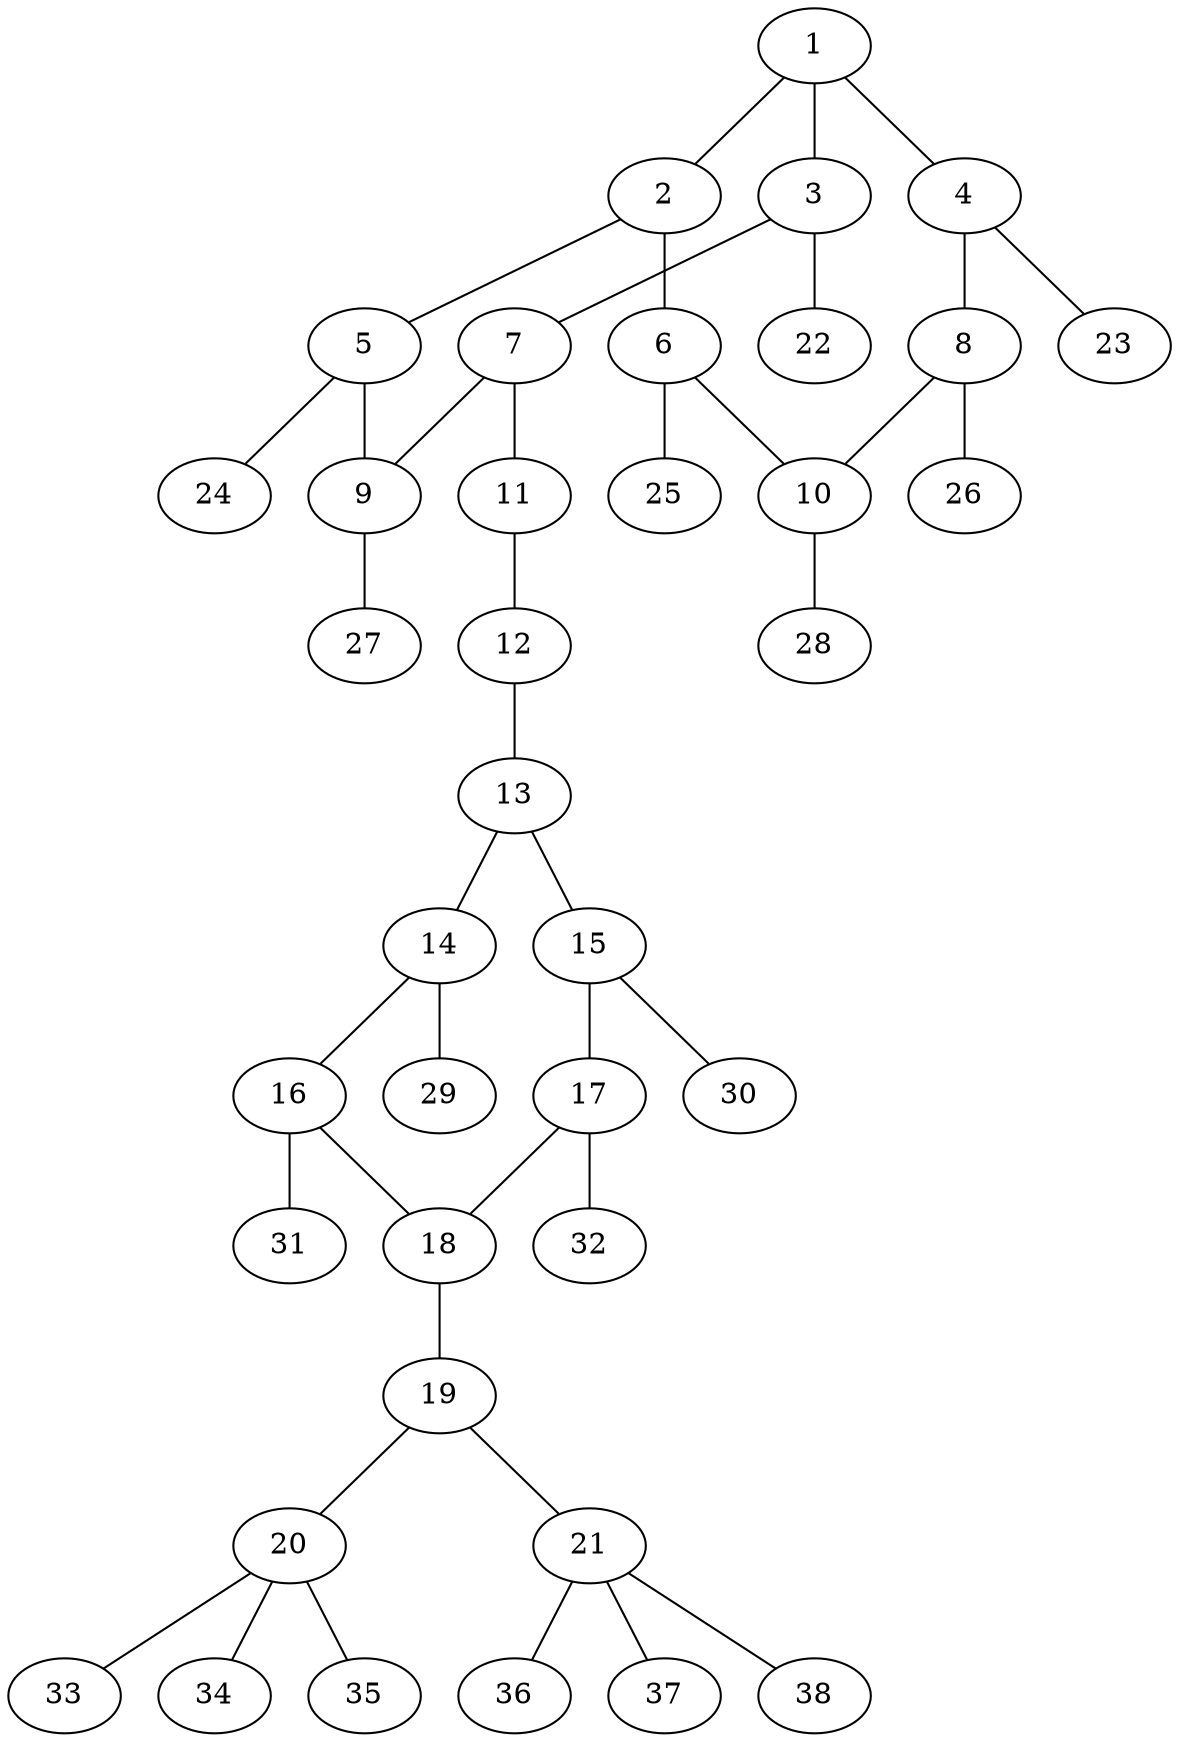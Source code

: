 graph molecule_2734 {
	1	 [chem=C];
	2	 [chem=C];
	1 -- 2	 [valence=1];
	3	 [chem=C];
	1 -- 3	 [valence=2];
	4	 [chem=C];
	1 -- 4	 [valence=1];
	5	 [chem=C];
	2 -- 5	 [valence=2];
	6	 [chem=C];
	2 -- 6	 [valence=1];
	7	 [chem=C];
	3 -- 7	 [valence=1];
	22	 [chem=H];
	3 -- 22	 [valence=1];
	8	 [chem=C];
	4 -- 8	 [valence=2];
	23	 [chem=H];
	4 -- 23	 [valence=1];
	9	 [chem=C];
	5 -- 9	 [valence=1];
	24	 [chem=H];
	5 -- 24	 [valence=1];
	10	 [chem=C];
	6 -- 10	 [valence=2];
	25	 [chem=H];
	6 -- 25	 [valence=1];
	7 -- 9	 [valence=2];
	11	 [chem=N];
	7 -- 11	 [valence=1];
	8 -- 10	 [valence=1];
	26	 [chem=H];
	8 -- 26	 [valence=1];
	27	 [chem=H];
	9 -- 27	 [valence=1];
	28	 [chem=H];
	10 -- 28	 [valence=1];
	12	 [chem=N];
	11 -- 12	 [valence=2];
	13	 [chem=C];
	12 -- 13	 [valence=1];
	14	 [chem=C];
	13 -- 14	 [valence=2];
	15	 [chem=C];
	13 -- 15	 [valence=1];
	16	 [chem=C];
	14 -- 16	 [valence=1];
	29	 [chem=H];
	14 -- 29	 [valence=1];
	17	 [chem=C];
	15 -- 17	 [valence=2];
	30	 [chem=H];
	15 -- 30	 [valence=1];
	18	 [chem=C];
	16 -- 18	 [valence=2];
	31	 [chem=H];
	16 -- 31	 [valence=1];
	17 -- 18	 [valence=1];
	32	 [chem=H];
	17 -- 32	 [valence=1];
	19	 [chem=N];
	18 -- 19	 [valence=1];
	20	 [chem=C];
	19 -- 20	 [valence=1];
	21	 [chem=C];
	19 -- 21	 [valence=1];
	33	 [chem=H];
	20 -- 33	 [valence=1];
	34	 [chem=H];
	20 -- 34	 [valence=1];
	35	 [chem=H];
	20 -- 35	 [valence=1];
	36	 [chem=H];
	21 -- 36	 [valence=1];
	37	 [chem=H];
	21 -- 37	 [valence=1];
	38	 [chem=H];
	21 -- 38	 [valence=1];
}
